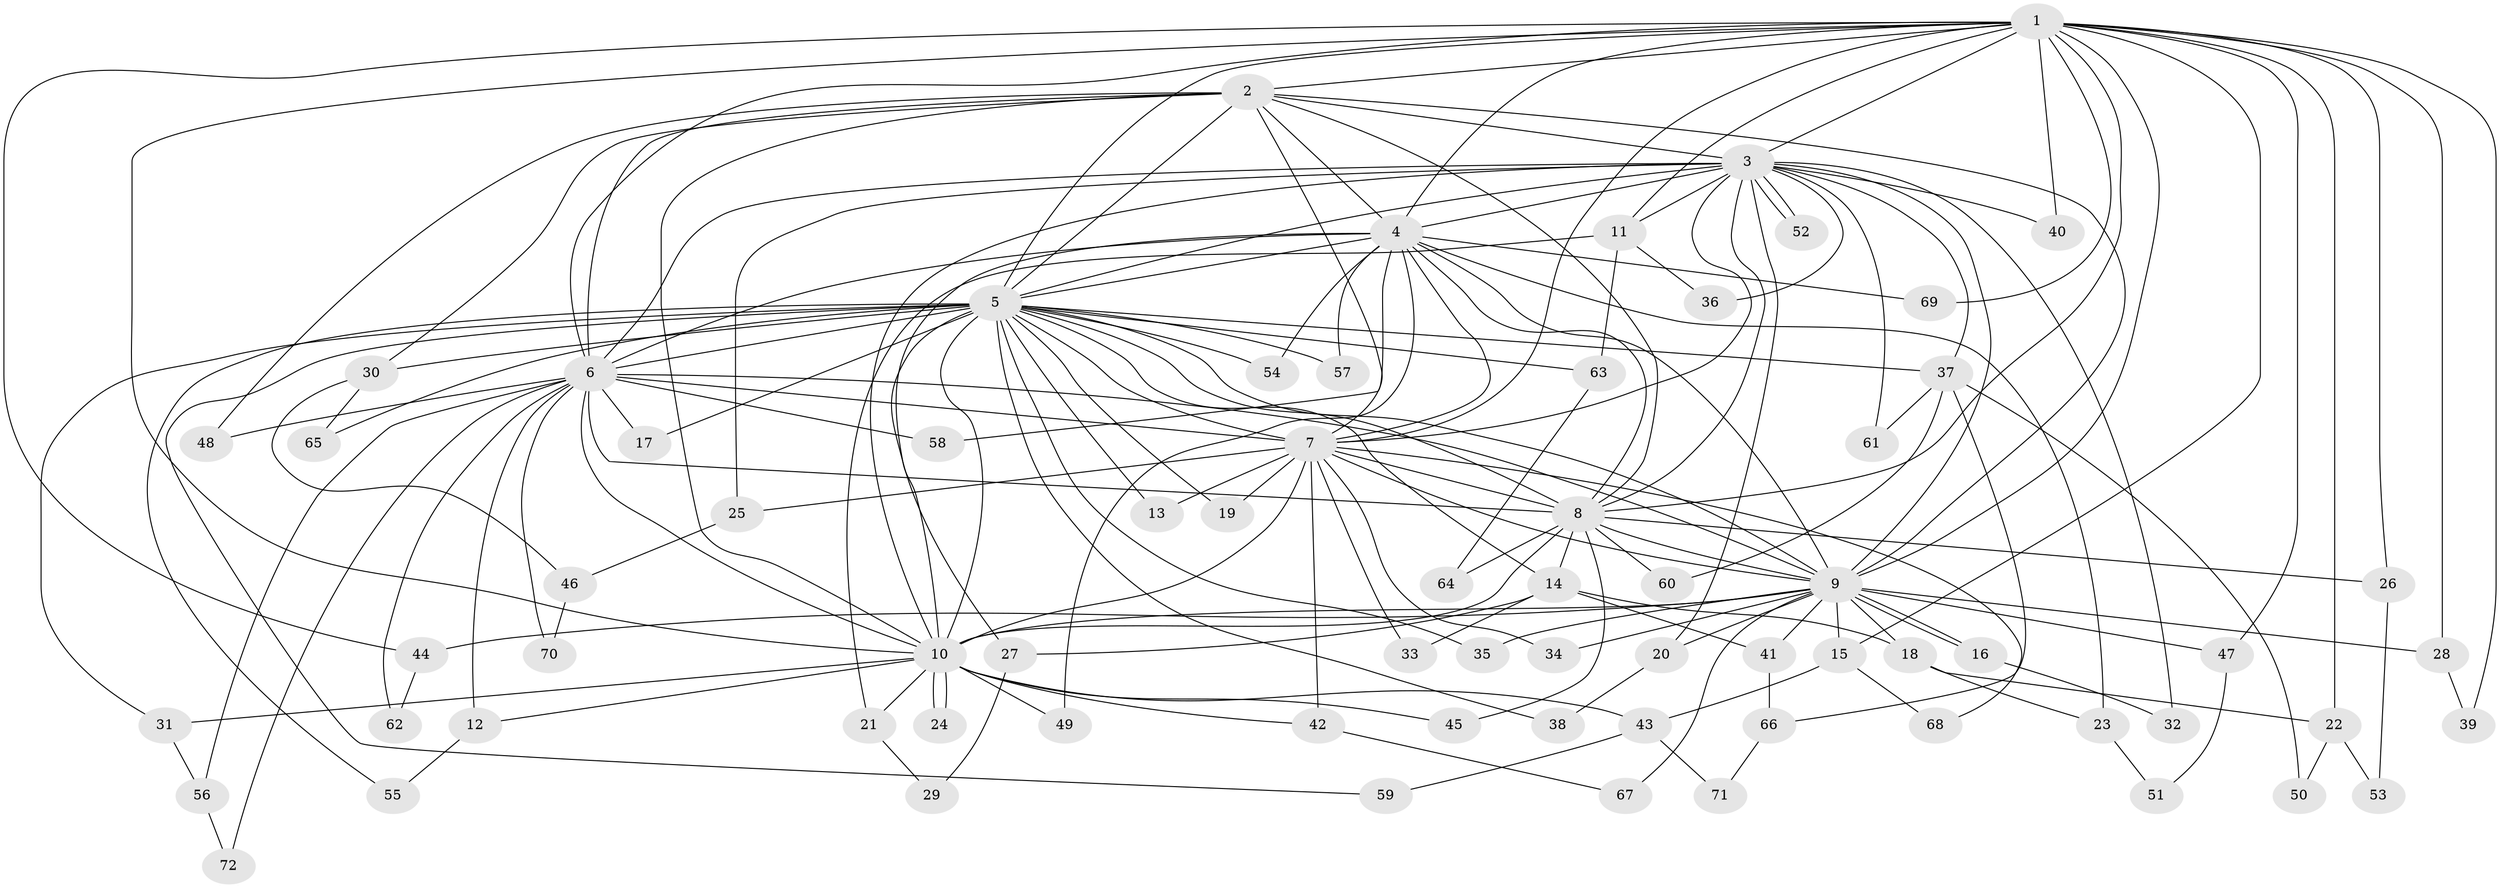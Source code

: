 // Generated by graph-tools (version 1.1) at 2025/11/02/27/25 16:11:03]
// undirected, 72 vertices, 169 edges
graph export_dot {
graph [start="1"]
  node [color=gray90,style=filled];
  1;
  2;
  3;
  4;
  5;
  6;
  7;
  8;
  9;
  10;
  11;
  12;
  13;
  14;
  15;
  16;
  17;
  18;
  19;
  20;
  21;
  22;
  23;
  24;
  25;
  26;
  27;
  28;
  29;
  30;
  31;
  32;
  33;
  34;
  35;
  36;
  37;
  38;
  39;
  40;
  41;
  42;
  43;
  44;
  45;
  46;
  47;
  48;
  49;
  50;
  51;
  52;
  53;
  54;
  55;
  56;
  57;
  58;
  59;
  60;
  61;
  62;
  63;
  64;
  65;
  66;
  67;
  68;
  69;
  70;
  71;
  72;
  1 -- 2;
  1 -- 3;
  1 -- 4;
  1 -- 5;
  1 -- 6;
  1 -- 7;
  1 -- 8;
  1 -- 9;
  1 -- 10;
  1 -- 11;
  1 -- 15;
  1 -- 22;
  1 -- 26;
  1 -- 28;
  1 -- 39;
  1 -- 40;
  1 -- 44;
  1 -- 47;
  1 -- 69;
  2 -- 3;
  2 -- 4;
  2 -- 5;
  2 -- 6;
  2 -- 7;
  2 -- 8;
  2 -- 9;
  2 -- 10;
  2 -- 30;
  2 -- 48;
  3 -- 4;
  3 -- 5;
  3 -- 6;
  3 -- 7;
  3 -- 8;
  3 -- 9;
  3 -- 10;
  3 -- 11;
  3 -- 20;
  3 -- 25;
  3 -- 32;
  3 -- 36;
  3 -- 37;
  3 -- 40;
  3 -- 52;
  3 -- 52;
  3 -- 61;
  4 -- 5;
  4 -- 6;
  4 -- 7;
  4 -- 8;
  4 -- 9;
  4 -- 10;
  4 -- 23;
  4 -- 49;
  4 -- 54;
  4 -- 57;
  4 -- 58;
  4 -- 69;
  5 -- 6;
  5 -- 7;
  5 -- 8;
  5 -- 9;
  5 -- 10;
  5 -- 13;
  5 -- 14;
  5 -- 17;
  5 -- 19;
  5 -- 27;
  5 -- 30;
  5 -- 31;
  5 -- 35;
  5 -- 37;
  5 -- 38;
  5 -- 54;
  5 -- 55;
  5 -- 57;
  5 -- 59;
  5 -- 63;
  5 -- 65;
  6 -- 7;
  6 -- 8;
  6 -- 9;
  6 -- 10;
  6 -- 12;
  6 -- 17;
  6 -- 48;
  6 -- 56;
  6 -- 58;
  6 -- 62;
  6 -- 70;
  6 -- 72;
  7 -- 8;
  7 -- 9;
  7 -- 10;
  7 -- 13;
  7 -- 19;
  7 -- 25;
  7 -- 33;
  7 -- 34;
  7 -- 42;
  7 -- 68;
  8 -- 9;
  8 -- 10;
  8 -- 14;
  8 -- 26;
  8 -- 45;
  8 -- 60;
  8 -- 64;
  9 -- 10;
  9 -- 15;
  9 -- 16;
  9 -- 16;
  9 -- 18;
  9 -- 20;
  9 -- 28;
  9 -- 34;
  9 -- 35;
  9 -- 41;
  9 -- 44;
  9 -- 47;
  9 -- 67;
  10 -- 12;
  10 -- 21;
  10 -- 24;
  10 -- 24;
  10 -- 31;
  10 -- 42;
  10 -- 43;
  10 -- 45;
  10 -- 49;
  11 -- 21;
  11 -- 36;
  11 -- 63;
  12 -- 55;
  14 -- 18;
  14 -- 27;
  14 -- 33;
  14 -- 41;
  15 -- 43;
  15 -- 68;
  16 -- 32;
  18 -- 22;
  18 -- 23;
  20 -- 38;
  21 -- 29;
  22 -- 50;
  22 -- 53;
  23 -- 51;
  25 -- 46;
  26 -- 53;
  27 -- 29;
  28 -- 39;
  30 -- 46;
  30 -- 65;
  31 -- 56;
  37 -- 50;
  37 -- 60;
  37 -- 61;
  37 -- 66;
  41 -- 66;
  42 -- 67;
  43 -- 59;
  43 -- 71;
  44 -- 62;
  46 -- 70;
  47 -- 51;
  56 -- 72;
  63 -- 64;
  66 -- 71;
}
